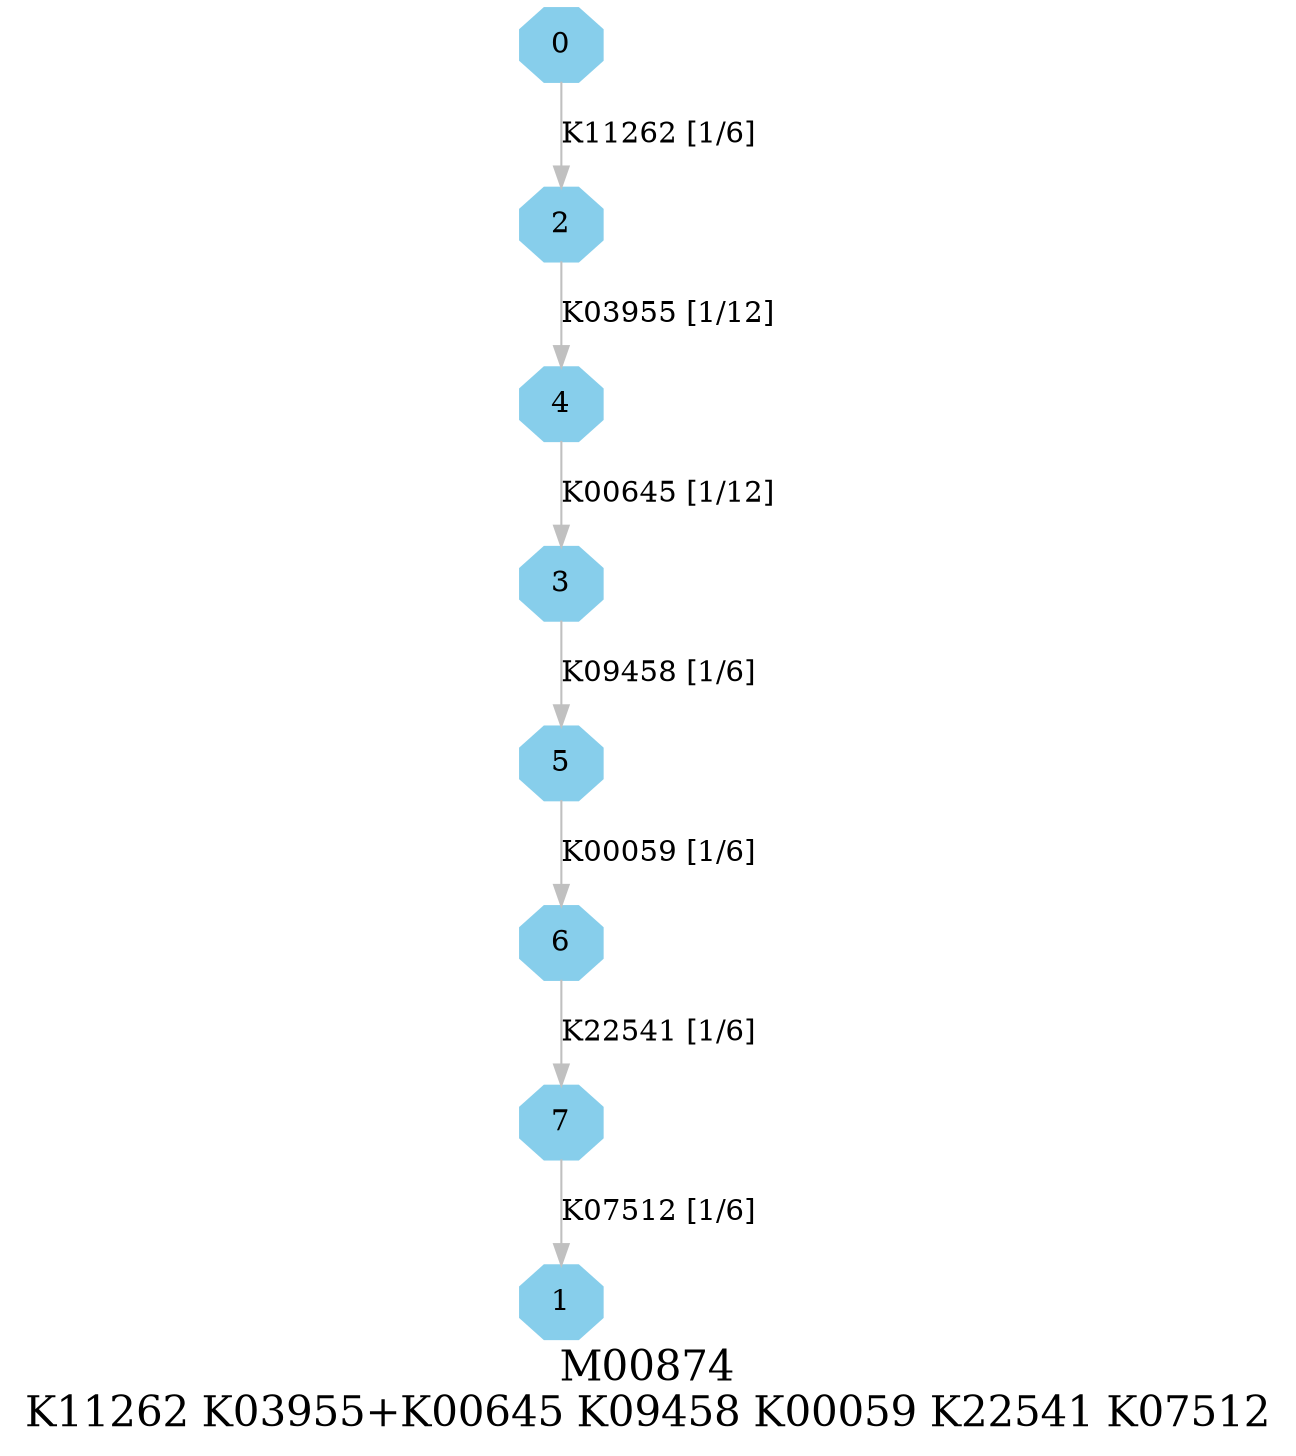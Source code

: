 digraph G {
graph [label="M00874
K11262 K03955+K00645 K09458 K00059 K22541 K07512",fontsize=20];
node [shape=box,style=filled];
edge [len=3,color=grey];
{node [width=.3,height=.3,shape=octagon,style=filled,color=skyblue] 0 1 2 3 4 5 6 7 }
0 -> 2 [label="K11262 [1/6]"];
2 -> 4 [label="K03955 [1/12]"];
3 -> 5 [label="K09458 [1/6]"];
4 -> 3 [label="K00645 [1/12]"];
5 -> 6 [label="K00059 [1/6]"];
6 -> 7 [label="K22541 [1/6]"];
7 -> 1 [label="K07512 [1/6]"];
}